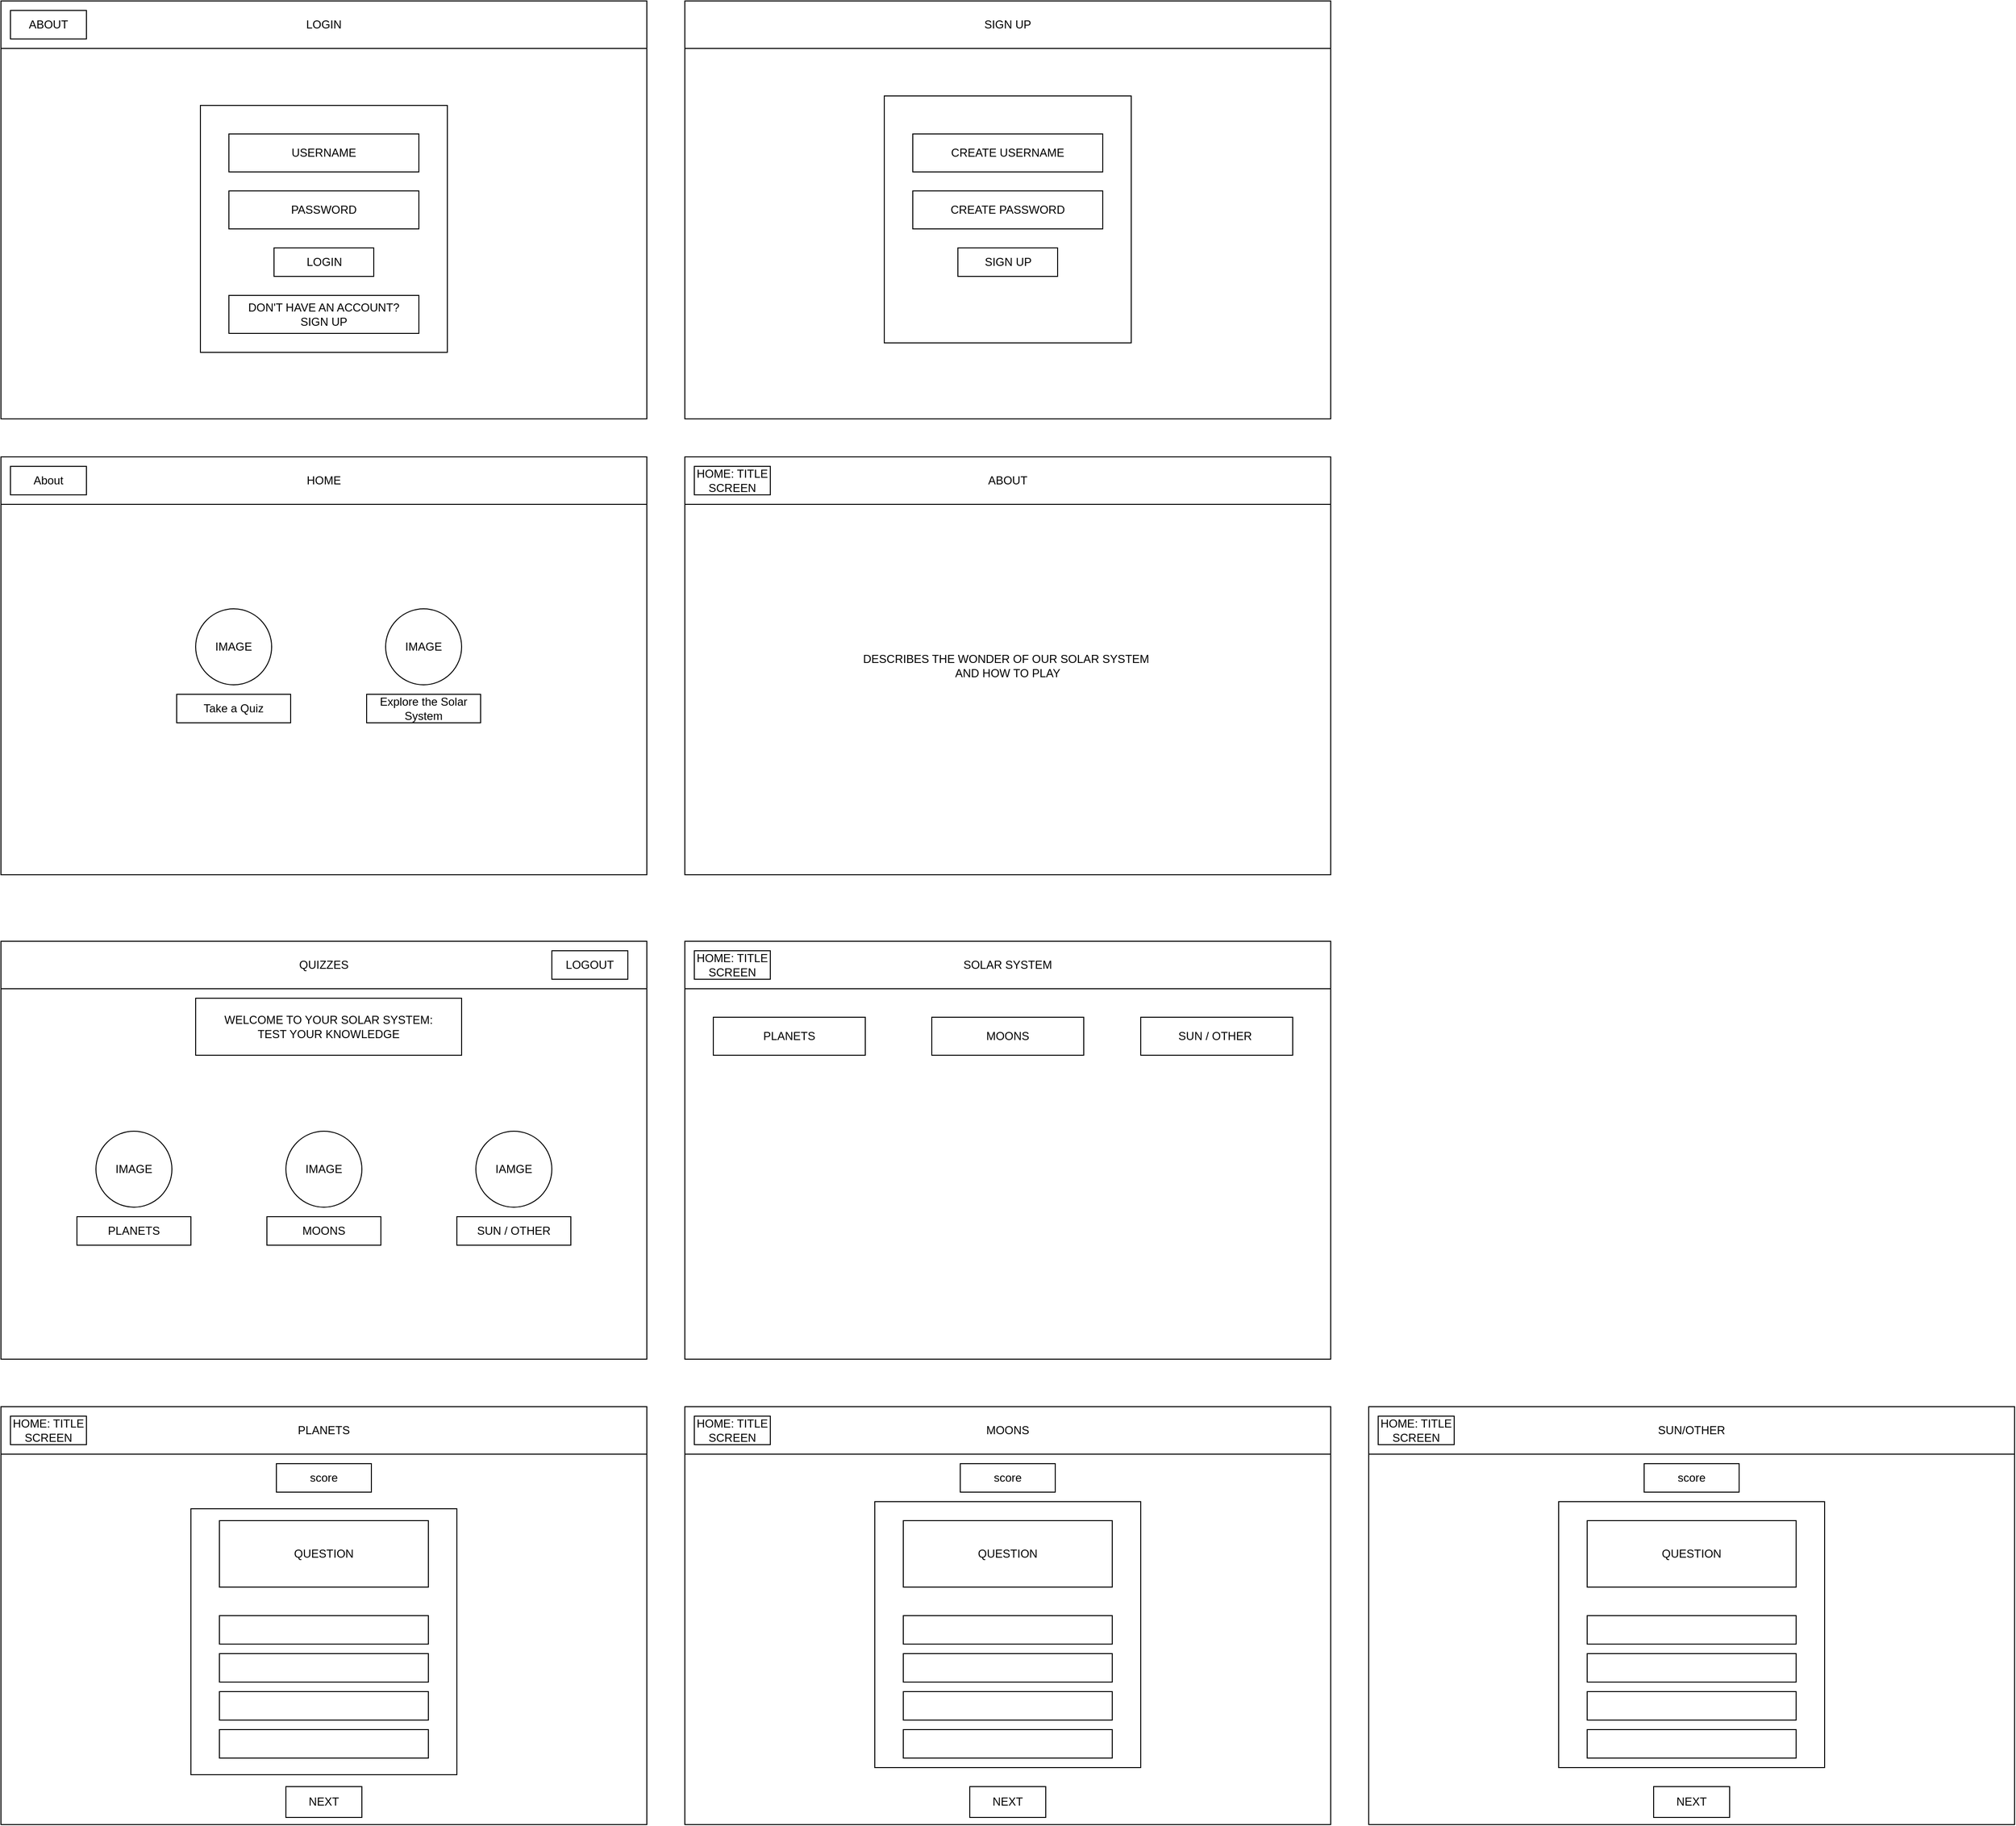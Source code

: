 <mxfile>
    <diagram id="eoKHpXvbKu-9oEBP35xx" name="Page-1">
        <mxGraphModel dx="1608" dy="988" grid="1" gridSize="10" guides="1" tooltips="1" connect="1" arrows="1" fold="1" page="1" pageScale="1" pageWidth="850" pageHeight="1100" math="0" shadow="0">
            <root>
                <mxCell id="0"/>
                <mxCell id="1" parent="0"/>
                <mxCell id="3" value="" style="rounded=0;whiteSpace=wrap;html=1;" parent="1" vertex="1">
                    <mxGeometry x="80" y="40" width="680" height="440" as="geometry"/>
                </mxCell>
                <mxCell id="4" value="LOGIN" style="rounded=0;whiteSpace=wrap;html=1;" parent="1" vertex="1">
                    <mxGeometry x="80" y="40" width="680" height="50" as="geometry"/>
                </mxCell>
                <mxCell id="5" value="" style="whiteSpace=wrap;html=1;aspect=fixed;" parent="1" vertex="1">
                    <mxGeometry x="290" y="150" width="260" height="260" as="geometry"/>
                </mxCell>
                <mxCell id="6" value="USERNAME" style="rounded=0;whiteSpace=wrap;html=1;" parent="1" vertex="1">
                    <mxGeometry x="320" y="180" width="200" height="40" as="geometry"/>
                </mxCell>
                <mxCell id="7" value="PASSWORD" style="rounded=0;whiteSpace=wrap;html=1;" parent="1" vertex="1">
                    <mxGeometry x="320" y="240" width="200" height="40" as="geometry"/>
                </mxCell>
                <mxCell id="8" value="LOGIN" style="rounded=0;whiteSpace=wrap;html=1;" parent="1" vertex="1">
                    <mxGeometry x="367.5" y="300" width="105" height="30" as="geometry"/>
                </mxCell>
                <mxCell id="11" value="DON'T HAVE AN ACCOUNT? &lt;br&gt;SIGN UP" style="rounded=0;whiteSpace=wrap;html=1;" parent="1" vertex="1">
                    <mxGeometry x="320" y="350" width="200" height="40" as="geometry"/>
                </mxCell>
                <mxCell id="12" value="" style="rounded=0;whiteSpace=wrap;html=1;" parent="1" vertex="1">
                    <mxGeometry x="800" y="40" width="680" height="440" as="geometry"/>
                </mxCell>
                <mxCell id="13" value="SIGN UP" style="rounded=0;whiteSpace=wrap;html=1;" parent="1" vertex="1">
                    <mxGeometry x="800" y="40" width="680" height="50" as="geometry"/>
                </mxCell>
                <mxCell id="14" value="" style="whiteSpace=wrap;html=1;aspect=fixed;" parent="1" vertex="1">
                    <mxGeometry x="1010" y="140" width="260" height="260" as="geometry"/>
                </mxCell>
                <mxCell id="15" value="CREATE USERNAME" style="rounded=0;whiteSpace=wrap;html=1;" parent="1" vertex="1">
                    <mxGeometry x="1040" y="180" width="200" height="40" as="geometry"/>
                </mxCell>
                <mxCell id="16" value="CREATE PASSWORD" style="rounded=0;whiteSpace=wrap;html=1;" parent="1" vertex="1">
                    <mxGeometry x="1040" y="240" width="200" height="40" as="geometry"/>
                </mxCell>
                <mxCell id="17" value="SIGN UP" style="rounded=0;whiteSpace=wrap;html=1;" parent="1" vertex="1">
                    <mxGeometry x="1087.5" y="300" width="105" height="30" as="geometry"/>
                </mxCell>
                <mxCell id="19" value="" style="rounded=0;whiteSpace=wrap;html=1;" parent="1" vertex="1">
                    <mxGeometry x="80" y="1030" width="680" height="440" as="geometry"/>
                </mxCell>
                <mxCell id="20" value="QUIZZES" style="rounded=0;whiteSpace=wrap;html=1;" parent="1" vertex="1">
                    <mxGeometry x="80" y="1030" width="680" height="50" as="geometry"/>
                </mxCell>
                <mxCell id="21" value="LOGOUT" style="rounded=0;whiteSpace=wrap;html=1;" parent="1" vertex="1">
                    <mxGeometry x="660" y="1040" width="80" height="30" as="geometry"/>
                </mxCell>
                <mxCell id="22" value="WELCOME TO YOUR SOLAR SYSTEM:&lt;br&gt;TEST YOUR KNOWLEDGE" style="rounded=0;whiteSpace=wrap;html=1;" parent="1" vertex="1">
                    <mxGeometry x="285" y="1090" width="280" height="60" as="geometry"/>
                </mxCell>
                <mxCell id="23" value="IMAGE" style="ellipse;whiteSpace=wrap;html=1;aspect=fixed;" parent="1" vertex="1">
                    <mxGeometry x="180" y="1230" width="80" height="80" as="geometry"/>
                </mxCell>
                <mxCell id="24" value="IMAGE" style="ellipse;whiteSpace=wrap;html=1;aspect=fixed;" parent="1" vertex="1">
                    <mxGeometry x="380" y="1230" width="80" height="80" as="geometry"/>
                </mxCell>
                <mxCell id="25" value="IAMGE" style="ellipse;whiteSpace=wrap;html=1;aspect=fixed;" parent="1" vertex="1">
                    <mxGeometry x="580" y="1230" width="80" height="80" as="geometry"/>
                </mxCell>
                <mxCell id="26" value="PLANETS" style="rounded=0;whiteSpace=wrap;html=1;" parent="1" vertex="1">
                    <mxGeometry x="160" y="1320" width="120" height="30" as="geometry"/>
                </mxCell>
                <mxCell id="27" value="SUN / OTHER" style="rounded=0;whiteSpace=wrap;html=1;" parent="1" vertex="1">
                    <mxGeometry x="560" y="1320" width="120" height="30" as="geometry"/>
                </mxCell>
                <mxCell id="28" value="MOONS" style="rounded=0;whiteSpace=wrap;html=1;" parent="1" vertex="1">
                    <mxGeometry x="360" y="1320" width="120" height="30" as="geometry"/>
                </mxCell>
                <mxCell id="29" value="ABOUT" style="rounded=0;whiteSpace=wrap;html=1;" parent="1" vertex="1">
                    <mxGeometry x="90" y="50" width="80" height="30" as="geometry"/>
                </mxCell>
                <mxCell id="30" value="DESCRIBES THE WONDER OF OUR SOLAR SYSTEM&amp;nbsp;&lt;br&gt;AND HOW TO PLAY" style="rounded=0;whiteSpace=wrap;html=1;" parent="1" vertex="1">
                    <mxGeometry x="800" y="520" width="680" height="440" as="geometry"/>
                </mxCell>
                <mxCell id="31" value="ABOUT" style="rounded=0;whiteSpace=wrap;html=1;" parent="1" vertex="1">
                    <mxGeometry x="800" y="520" width="680" height="50" as="geometry"/>
                </mxCell>
                <mxCell id="32" value="HOME: TITLE SCREEN" style="rounded=0;whiteSpace=wrap;html=1;" parent="1" vertex="1">
                    <mxGeometry x="810" y="530" width="80" height="30" as="geometry"/>
                </mxCell>
                <mxCell id="33" value="" style="rounded=0;whiteSpace=wrap;html=1;" parent="1" vertex="1">
                    <mxGeometry x="80" y="1520" width="680" height="440" as="geometry"/>
                </mxCell>
                <mxCell id="34" value="" style="rounded=0;whiteSpace=wrap;html=1;" parent="1" vertex="1">
                    <mxGeometry x="800" y="1520" width="680" height="440" as="geometry"/>
                </mxCell>
                <mxCell id="35" value="" style="rounded=0;whiteSpace=wrap;html=1;" parent="1" vertex="1">
                    <mxGeometry x="1520" y="1520" width="680" height="440" as="geometry"/>
                </mxCell>
                <mxCell id="36" value="SUN/OTHER" style="rounded=0;whiteSpace=wrap;html=1;" parent="1" vertex="1">
                    <mxGeometry x="1520" y="1520" width="680" height="50" as="geometry"/>
                </mxCell>
                <mxCell id="37" value="MOONS" style="rounded=0;whiteSpace=wrap;html=1;" parent="1" vertex="1">
                    <mxGeometry x="800" y="1520" width="680" height="50" as="geometry"/>
                </mxCell>
                <mxCell id="38" value="PLANETS" style="rounded=0;whiteSpace=wrap;html=1;" parent="1" vertex="1">
                    <mxGeometry x="80" y="1520" width="680" height="50" as="geometry"/>
                </mxCell>
                <mxCell id="39" value="HOME: TITLE SCREEN" style="rounded=0;whiteSpace=wrap;html=1;" parent="1" vertex="1">
                    <mxGeometry x="1530" y="1530" width="80" height="30" as="geometry"/>
                </mxCell>
                <mxCell id="40" value="HOME: TITLE SCREEN" style="rounded=0;whiteSpace=wrap;html=1;" parent="1" vertex="1">
                    <mxGeometry x="810" y="1530" width="80" height="30" as="geometry"/>
                </mxCell>
                <mxCell id="41" value="HOME: TITLE SCREEN" style="rounded=0;whiteSpace=wrap;html=1;" parent="1" vertex="1">
                    <mxGeometry x="90" y="1530" width="80" height="30" as="geometry"/>
                </mxCell>
                <mxCell id="45" value="" style="whiteSpace=wrap;html=1;aspect=fixed;" parent="1" vertex="1">
                    <mxGeometry x="280" y="1627.5" width="280" height="280" as="geometry"/>
                </mxCell>
                <mxCell id="48" value="QUESTION" style="rounded=0;whiteSpace=wrap;html=1;" parent="1" vertex="1">
                    <mxGeometry x="310" y="1640" width="220" height="70" as="geometry"/>
                </mxCell>
                <mxCell id="51" value="" style="rounded=0;whiteSpace=wrap;html=1;" parent="1" vertex="1">
                    <mxGeometry x="310" y="1740" width="220" height="30" as="geometry"/>
                </mxCell>
                <mxCell id="52" value="" style="rounded=0;whiteSpace=wrap;html=1;" parent="1" vertex="1">
                    <mxGeometry x="310" y="1780" width="220" height="30" as="geometry"/>
                </mxCell>
                <mxCell id="53" value="" style="rounded=0;whiteSpace=wrap;html=1;" parent="1" vertex="1">
                    <mxGeometry x="310" y="1820" width="220" height="30" as="geometry"/>
                </mxCell>
                <mxCell id="54" value="" style="rounded=0;whiteSpace=wrap;html=1;" parent="1" vertex="1">
                    <mxGeometry x="310" y="1860" width="220" height="30" as="geometry"/>
                </mxCell>
                <mxCell id="56" value="" style="whiteSpace=wrap;html=1;aspect=fixed;" parent="1" vertex="1">
                    <mxGeometry x="1720" y="1620" width="280" height="280" as="geometry"/>
                </mxCell>
                <mxCell id="57" value="" style="whiteSpace=wrap;html=1;aspect=fixed;" parent="1" vertex="1">
                    <mxGeometry x="1000" y="1620" width="280" height="280" as="geometry"/>
                </mxCell>
                <mxCell id="58" value="QUESTION" style="rounded=0;whiteSpace=wrap;html=1;" parent="1" vertex="1">
                    <mxGeometry x="1750" y="1640" width="220" height="70" as="geometry"/>
                </mxCell>
                <mxCell id="59" value="QUESTION" style="rounded=0;whiteSpace=wrap;html=1;" parent="1" vertex="1">
                    <mxGeometry x="1030" y="1640" width="220" height="70" as="geometry"/>
                </mxCell>
                <mxCell id="60" value="" style="rounded=0;whiteSpace=wrap;html=1;" parent="1" vertex="1">
                    <mxGeometry x="1030" y="1740" width="220" height="30" as="geometry"/>
                </mxCell>
                <mxCell id="61" value="" style="rounded=0;whiteSpace=wrap;html=1;" parent="1" vertex="1">
                    <mxGeometry x="1030" y="1780" width="220" height="30" as="geometry"/>
                </mxCell>
                <mxCell id="62" value="" style="rounded=0;whiteSpace=wrap;html=1;" parent="1" vertex="1">
                    <mxGeometry x="1030" y="1820" width="220" height="30" as="geometry"/>
                </mxCell>
                <mxCell id="63" value="" style="rounded=0;whiteSpace=wrap;html=1;" parent="1" vertex="1">
                    <mxGeometry x="1030" y="1860" width="220" height="30" as="geometry"/>
                </mxCell>
                <mxCell id="64" value="" style="rounded=0;whiteSpace=wrap;html=1;" parent="1" vertex="1">
                    <mxGeometry x="1750" y="1740" width="220" height="30" as="geometry"/>
                </mxCell>
                <mxCell id="65" value="" style="rounded=0;whiteSpace=wrap;html=1;" parent="1" vertex="1">
                    <mxGeometry x="1750" y="1780" width="220" height="30" as="geometry"/>
                </mxCell>
                <mxCell id="66" value="" style="rounded=0;whiteSpace=wrap;html=1;" parent="1" vertex="1">
                    <mxGeometry x="1750" y="1820" width="220" height="30" as="geometry"/>
                </mxCell>
                <mxCell id="67" value="" style="rounded=0;whiteSpace=wrap;html=1;" parent="1" vertex="1">
                    <mxGeometry x="1750" y="1860" width="220" height="30" as="geometry"/>
                </mxCell>
                <mxCell id="68" value="NEXT" style="rounded=0;whiteSpace=wrap;html=1;" parent="1" vertex="1">
                    <mxGeometry x="380" y="1920" width="80" height="32.5" as="geometry"/>
                </mxCell>
                <mxCell id="69" value="NEXT" style="rounded=0;whiteSpace=wrap;html=1;" parent="1" vertex="1">
                    <mxGeometry x="1820" y="1920" width="80" height="32.5" as="geometry"/>
                </mxCell>
                <mxCell id="70" value="NEXT" style="rounded=0;whiteSpace=wrap;html=1;" parent="1" vertex="1">
                    <mxGeometry x="1100" y="1920" width="80" height="32.5" as="geometry"/>
                </mxCell>
                <mxCell id="71" value="score" style="rounded=0;whiteSpace=wrap;html=1;" parent="1" vertex="1">
                    <mxGeometry x="370" y="1580" width="100" height="30" as="geometry"/>
                </mxCell>
                <mxCell id="72" value="score" style="rounded=0;whiteSpace=wrap;html=1;" parent="1" vertex="1">
                    <mxGeometry x="1090" y="1580" width="100" height="30" as="geometry"/>
                </mxCell>
                <mxCell id="73" value="score" style="rounded=0;whiteSpace=wrap;html=1;" parent="1" vertex="1">
                    <mxGeometry x="1810" y="1580" width="100" height="30" as="geometry"/>
                </mxCell>
                <mxCell id="74" value="" style="rounded=0;whiteSpace=wrap;html=1;" vertex="1" parent="1">
                    <mxGeometry x="80" y="520" width="680" height="440" as="geometry"/>
                </mxCell>
                <mxCell id="75" value="HOME" style="rounded=0;whiteSpace=wrap;html=1;" vertex="1" parent="1">
                    <mxGeometry x="80" y="520" width="680" height="50" as="geometry"/>
                </mxCell>
                <mxCell id="76" value="About" style="rounded=0;whiteSpace=wrap;html=1;" vertex="1" parent="1">
                    <mxGeometry x="90" y="530" width="80" height="30" as="geometry"/>
                </mxCell>
                <mxCell id="77" value="IMAGE" style="ellipse;whiteSpace=wrap;html=1;aspect=fixed;" vertex="1" parent="1">
                    <mxGeometry x="285" y="680" width="80" height="80" as="geometry"/>
                </mxCell>
                <mxCell id="78" value="IMAGE" style="ellipse;whiteSpace=wrap;html=1;aspect=fixed;" vertex="1" parent="1">
                    <mxGeometry x="485" y="680" width="80" height="80" as="geometry"/>
                </mxCell>
                <mxCell id="80" value="Take a Quiz" style="rounded=0;whiteSpace=wrap;html=1;" vertex="1" parent="1">
                    <mxGeometry x="265" y="770" width="120" height="30" as="geometry"/>
                </mxCell>
                <mxCell id="82" value="Explore the Solar System" style="rounded=0;whiteSpace=wrap;html=1;" vertex="1" parent="1">
                    <mxGeometry x="465" y="770" width="120" height="30" as="geometry"/>
                </mxCell>
                <mxCell id="83" value="" style="rounded=0;whiteSpace=wrap;html=1;" vertex="1" parent="1">
                    <mxGeometry x="800" y="1030" width="680" height="440" as="geometry"/>
                </mxCell>
                <mxCell id="84" value="SOLAR SYSTEM" style="rounded=0;whiteSpace=wrap;html=1;" vertex="1" parent="1">
                    <mxGeometry x="800" y="1030" width="680" height="50" as="geometry"/>
                </mxCell>
                <mxCell id="85" value="HOME: TITLE SCREEN" style="rounded=0;whiteSpace=wrap;html=1;" vertex="1" parent="1">
                    <mxGeometry x="810" y="1040" width="80" height="30" as="geometry"/>
                </mxCell>
                <mxCell id="88" value="PLANETS" style="rounded=0;whiteSpace=wrap;html=1;" vertex="1" parent="1">
                    <mxGeometry x="830" y="1110" width="160" height="40" as="geometry"/>
                </mxCell>
                <mxCell id="89" value="SUN / OTHER&amp;nbsp;" style="rounded=0;whiteSpace=wrap;html=1;" vertex="1" parent="1">
                    <mxGeometry x="1280" y="1110" width="160" height="40" as="geometry"/>
                </mxCell>
                <mxCell id="90" value="MOONS" style="rounded=0;whiteSpace=wrap;html=1;" vertex="1" parent="1">
                    <mxGeometry x="1060" y="1110" width="160" height="40" as="geometry"/>
                </mxCell>
            </root>
        </mxGraphModel>
    </diagram>
</mxfile>